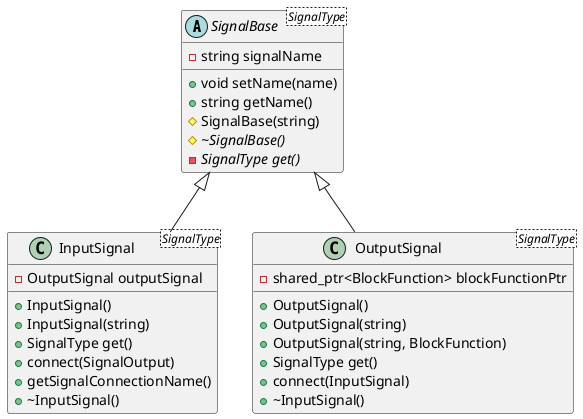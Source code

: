 @startuml
'https://plantuml.com/class-diagram

abstract class "SignalBase<SignalType>" as SignalBase {
    + void setName(name)
    + string getName()
    # SignalBase(string)
    # {abstract} ~SignalBase()
    - {abstract} SignalType get()
    - string signalName
}

class "InputSignal<SignalType>" as InputSignal {
    + InputSignal()
    + InputSignal(string)
    + SignalType get()
    + connect(SignalOutput)
    + getSignalConnectionName()
    + ~InputSignal()
    - OutputSignal outputSignal
}

class "OutputSignal<SignalType>" as OutputSignal {
    + OutputSignal()
    + OutputSignal(string)
    + OutputSignal(string, BlockFunction)
    + SignalType get()
    + connect(InputSignal)
    + ~InputSignal()
    - shared_ptr<BlockFunction> blockFunctionPtr
}

SignalBase <|-- InputSignal
SignalBase <|-- OutputSignal

@enduml
